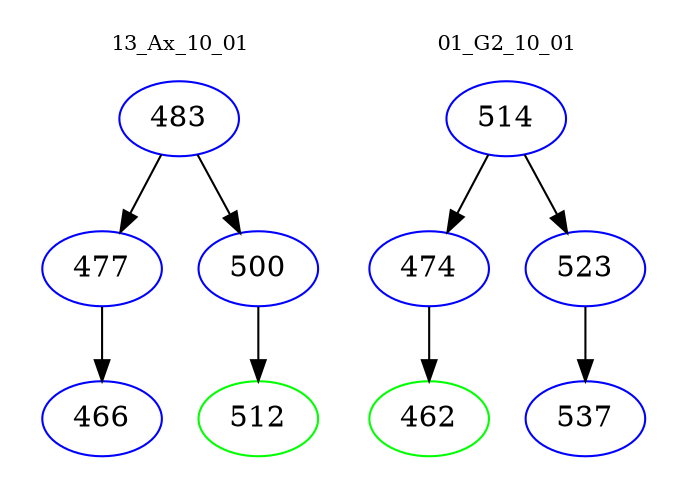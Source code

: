 digraph{
subgraph cluster_0 {
color = white
label = "13_Ax_10_01";
fontsize=10;
T0_483 [label="483", color="blue"]
T0_483 -> T0_477 [color="black"]
T0_477 [label="477", color="blue"]
T0_477 -> T0_466 [color="black"]
T0_466 [label="466", color="blue"]
T0_483 -> T0_500 [color="black"]
T0_500 [label="500", color="blue"]
T0_500 -> T0_512 [color="black"]
T0_512 [label="512", color="green"]
}
subgraph cluster_1 {
color = white
label = "01_G2_10_01";
fontsize=10;
T1_514 [label="514", color="blue"]
T1_514 -> T1_474 [color="black"]
T1_474 [label="474", color="blue"]
T1_474 -> T1_462 [color="black"]
T1_462 [label="462", color="green"]
T1_514 -> T1_523 [color="black"]
T1_523 [label="523", color="blue"]
T1_523 -> T1_537 [color="black"]
T1_537 [label="537", color="blue"]
}
}

